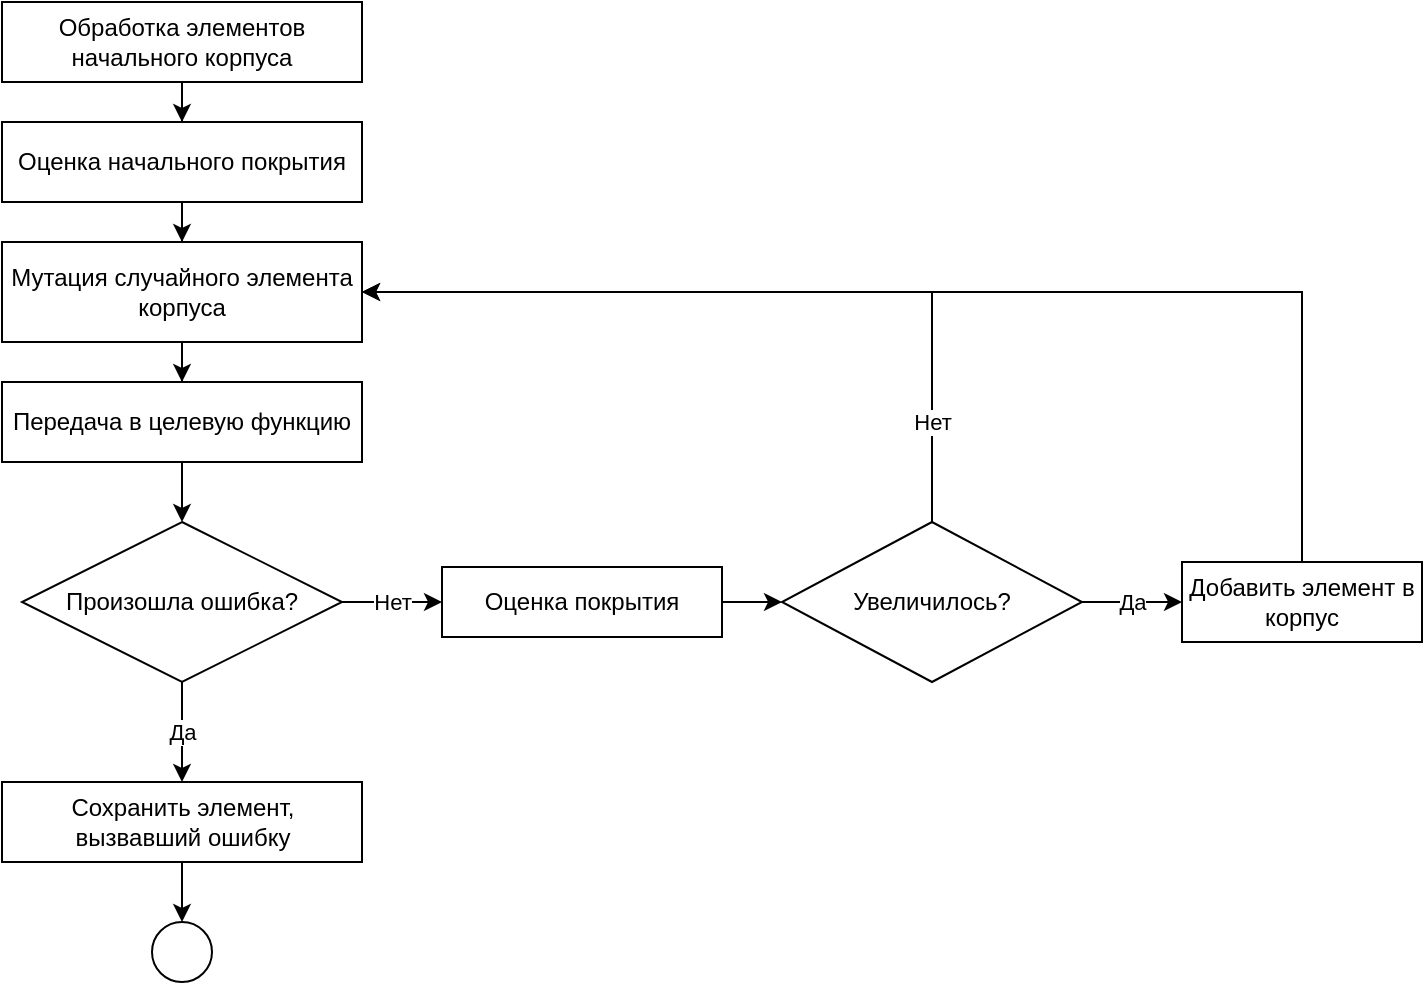<mxfile version="26.1.1">
  <diagram name="Page-1" id="y5zOizTaZlXLqjyvv-7B">
    <mxGraphModel dx="953" dy="546" grid="1" gridSize="10" guides="1" tooltips="1" connect="1" arrows="1" fold="1" page="1" pageScale="1" pageWidth="827" pageHeight="1169" math="0" shadow="0">
      <root>
        <mxCell id="0" />
        <mxCell id="1" parent="0" />
        <mxCell id="5KC5ZDpaT7RHDeXgYZa--17" value="" style="edgeStyle=orthogonalEdgeStyle;rounded=0;orthogonalLoop=1;jettySize=auto;html=1;" edge="1" parent="1" source="5KC5ZDpaT7RHDeXgYZa--15" target="5KC5ZDpaT7RHDeXgYZa--16">
          <mxGeometry relative="1" as="geometry" />
        </mxCell>
        <mxCell id="5KC5ZDpaT7RHDeXgYZa--15" value="Обработка элементов начального корпуса" style="rounded=0;whiteSpace=wrap;html=1;" vertex="1" parent="1">
          <mxGeometry x="90" y="60" width="180" height="40" as="geometry" />
        </mxCell>
        <mxCell id="5KC5ZDpaT7RHDeXgYZa--19" value="" style="edgeStyle=orthogonalEdgeStyle;rounded=0;orthogonalLoop=1;jettySize=auto;html=1;" edge="1" parent="1" source="5KC5ZDpaT7RHDeXgYZa--16" target="5KC5ZDpaT7RHDeXgYZa--18">
          <mxGeometry relative="1" as="geometry" />
        </mxCell>
        <mxCell id="5KC5ZDpaT7RHDeXgYZa--16" value="Оценка начального покрытия" style="whiteSpace=wrap;html=1;rounded=0;" vertex="1" parent="1">
          <mxGeometry x="90" y="120" width="180" height="40" as="geometry" />
        </mxCell>
        <mxCell id="5KC5ZDpaT7RHDeXgYZa--21" value="" style="edgeStyle=orthogonalEdgeStyle;rounded=0;orthogonalLoop=1;jettySize=auto;html=1;" edge="1" parent="1" source="5KC5ZDpaT7RHDeXgYZa--18" target="5KC5ZDpaT7RHDeXgYZa--20">
          <mxGeometry relative="1" as="geometry" />
        </mxCell>
        <mxCell id="5KC5ZDpaT7RHDeXgYZa--18" value="Мутация случайного элемента корпуса" style="whiteSpace=wrap;html=1;rounded=0;" vertex="1" parent="1">
          <mxGeometry x="90" y="180" width="180" height="50" as="geometry" />
        </mxCell>
        <mxCell id="5KC5ZDpaT7RHDeXgYZa--23" value="" style="edgeStyle=orthogonalEdgeStyle;rounded=0;orthogonalLoop=1;jettySize=auto;html=1;" edge="1" parent="1" source="5KC5ZDpaT7RHDeXgYZa--20" target="5KC5ZDpaT7RHDeXgYZa--22">
          <mxGeometry relative="1" as="geometry" />
        </mxCell>
        <mxCell id="5KC5ZDpaT7RHDeXgYZa--20" value="Передача в целевую функцию" style="whiteSpace=wrap;html=1;rounded=0;" vertex="1" parent="1">
          <mxGeometry x="90" y="250" width="180" height="40" as="geometry" />
        </mxCell>
        <mxCell id="5KC5ZDpaT7RHDeXgYZa--25" value="Да" style="edgeStyle=orthogonalEdgeStyle;rounded=0;orthogonalLoop=1;jettySize=auto;html=1;" edge="1" parent="1" source="5KC5ZDpaT7RHDeXgYZa--22" target="5KC5ZDpaT7RHDeXgYZa--24">
          <mxGeometry relative="1" as="geometry" />
        </mxCell>
        <mxCell id="5KC5ZDpaT7RHDeXgYZa--27" value="Нет" style="edgeStyle=orthogonalEdgeStyle;rounded=0;orthogonalLoop=1;jettySize=auto;html=1;" edge="1" parent="1" source="5KC5ZDpaT7RHDeXgYZa--22" target="5KC5ZDpaT7RHDeXgYZa--26">
          <mxGeometry relative="1" as="geometry" />
        </mxCell>
        <mxCell id="5KC5ZDpaT7RHDeXgYZa--22" value="Произошла ошибка?" style="rhombus;whiteSpace=wrap;html=1;" vertex="1" parent="1">
          <mxGeometry x="100" y="320" width="160" height="80" as="geometry" />
        </mxCell>
        <mxCell id="5KC5ZDpaT7RHDeXgYZa--36" value="" style="edgeStyle=orthogonalEdgeStyle;rounded=0;orthogonalLoop=1;jettySize=auto;html=1;" edge="1" parent="1" source="5KC5ZDpaT7RHDeXgYZa--24" target="5KC5ZDpaT7RHDeXgYZa--35">
          <mxGeometry relative="1" as="geometry" />
        </mxCell>
        <mxCell id="5KC5ZDpaT7RHDeXgYZa--24" value="Сохранить элемент, вызвавший ошибку" style="whiteSpace=wrap;html=1;spacingLeft=1;" vertex="1" parent="1">
          <mxGeometry x="90" y="450" width="180" height="40" as="geometry" />
        </mxCell>
        <mxCell id="5KC5ZDpaT7RHDeXgYZa--29" value="" style="edgeStyle=orthogonalEdgeStyle;rounded=0;orthogonalLoop=1;jettySize=auto;html=1;" edge="1" parent="1" source="5KC5ZDpaT7RHDeXgYZa--26" target="5KC5ZDpaT7RHDeXgYZa--28">
          <mxGeometry relative="1" as="geometry" />
        </mxCell>
        <mxCell id="5KC5ZDpaT7RHDeXgYZa--26" value="Оценка покрытия" style="whiteSpace=wrap;html=1;" vertex="1" parent="1">
          <mxGeometry x="310" y="342.5" width="140" height="35" as="geometry" />
        </mxCell>
        <mxCell id="5KC5ZDpaT7RHDeXgYZa--30" style="edgeStyle=orthogonalEdgeStyle;rounded=0;orthogonalLoop=1;jettySize=auto;html=1;exitX=0.5;exitY=0;exitDx=0;exitDy=0;entryX=1;entryY=0.5;entryDx=0;entryDy=0;" edge="1" parent="1" source="5KC5ZDpaT7RHDeXgYZa--28" target="5KC5ZDpaT7RHDeXgYZa--18">
          <mxGeometry relative="1" as="geometry" />
        </mxCell>
        <mxCell id="5KC5ZDpaT7RHDeXgYZa--31" value="Нет" style="edgeLabel;html=1;align=center;verticalAlign=middle;resizable=0;points=[];fillColor=none;" vertex="1" connectable="0" parent="5KC5ZDpaT7RHDeXgYZa--30">
          <mxGeometry x="0.061" y="2" relative="1" as="geometry">
            <mxPoint x="97" y="63" as="offset" />
          </mxGeometry>
        </mxCell>
        <mxCell id="5KC5ZDpaT7RHDeXgYZa--33" value="Да" style="edgeStyle=orthogonalEdgeStyle;rounded=0;orthogonalLoop=1;jettySize=auto;html=1;exitX=1;exitY=0.5;exitDx=0;exitDy=0;entryX=0;entryY=0.5;entryDx=0;entryDy=0;" edge="1" parent="1" source="5KC5ZDpaT7RHDeXgYZa--28" target="5KC5ZDpaT7RHDeXgYZa--32">
          <mxGeometry relative="1" as="geometry" />
        </mxCell>
        <mxCell id="5KC5ZDpaT7RHDeXgYZa--28" value="Увеличилось?" style="rhombus;whiteSpace=wrap;html=1;" vertex="1" parent="1">
          <mxGeometry x="480" y="320" width="150" height="80" as="geometry" />
        </mxCell>
        <mxCell id="5KC5ZDpaT7RHDeXgYZa--34" style="edgeStyle=orthogonalEdgeStyle;rounded=0;orthogonalLoop=1;jettySize=auto;html=1;exitX=0.5;exitY=0;exitDx=0;exitDy=0;entryX=1;entryY=0.5;entryDx=0;entryDy=0;" edge="1" parent="1" source="5KC5ZDpaT7RHDeXgYZa--32" target="5KC5ZDpaT7RHDeXgYZa--18">
          <mxGeometry relative="1" as="geometry" />
        </mxCell>
        <mxCell id="5KC5ZDpaT7RHDeXgYZa--32" value="Добавить элемент в корпус" style="rounded=0;whiteSpace=wrap;html=1;" vertex="1" parent="1">
          <mxGeometry x="680" y="340" width="120" height="40" as="geometry" />
        </mxCell>
        <mxCell id="5KC5ZDpaT7RHDeXgYZa--35" value="" style="ellipse;whiteSpace=wrap;html=1;" vertex="1" parent="1">
          <mxGeometry x="165" y="520" width="30" height="30" as="geometry" />
        </mxCell>
      </root>
    </mxGraphModel>
  </diagram>
</mxfile>
